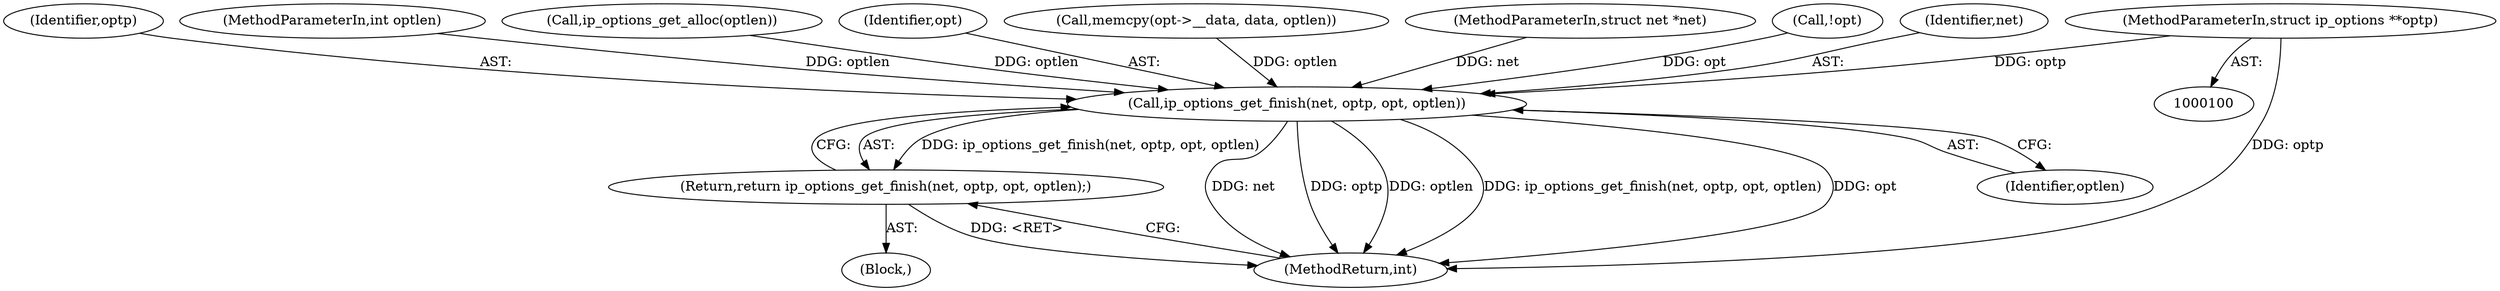 digraph "0_linux_f6d8bd051c391c1c0458a30b2a7abcd939329259_17@pointer" {
"1000102" [label="(MethodParameterIn,struct ip_options **optp)"];
"1000126" [label="(Call,ip_options_get_finish(net, optp, opt, optlen))"];
"1000125" [label="(Return,return ip_options_get_finish(net, optp, opt, optlen);)"];
"1000128" [label="(Identifier,optp)"];
"1000131" [label="(MethodReturn,int)"];
"1000102" [label="(MethodParameterIn,struct ip_options **optp)"];
"1000104" [label="(MethodParameterIn,int optlen)"];
"1000109" [label="(Call,ip_options_get_alloc(optlen))"];
"1000129" [label="(Identifier,opt)"];
"1000125" [label="(Return,return ip_options_get_finish(net, optp, opt, optlen);)"];
"1000119" [label="(Call,memcpy(opt->__data, data, optlen))"];
"1000101" [label="(MethodParameterIn,struct net *net)"];
"1000112" [label="(Call,!opt)"];
"1000130" [label="(Identifier,optlen)"];
"1000126" [label="(Call,ip_options_get_finish(net, optp, opt, optlen))"];
"1000105" [label="(Block,)"];
"1000127" [label="(Identifier,net)"];
"1000102" -> "1000100"  [label="AST: "];
"1000102" -> "1000131"  [label="DDG: optp"];
"1000102" -> "1000126"  [label="DDG: optp"];
"1000126" -> "1000125"  [label="AST: "];
"1000126" -> "1000130"  [label="CFG: "];
"1000127" -> "1000126"  [label="AST: "];
"1000128" -> "1000126"  [label="AST: "];
"1000129" -> "1000126"  [label="AST: "];
"1000130" -> "1000126"  [label="AST: "];
"1000125" -> "1000126"  [label="CFG: "];
"1000126" -> "1000131"  [label="DDG: net"];
"1000126" -> "1000131"  [label="DDG: optp"];
"1000126" -> "1000131"  [label="DDG: optlen"];
"1000126" -> "1000131"  [label="DDG: ip_options_get_finish(net, optp, opt, optlen)"];
"1000126" -> "1000131"  [label="DDG: opt"];
"1000126" -> "1000125"  [label="DDG: ip_options_get_finish(net, optp, opt, optlen)"];
"1000101" -> "1000126"  [label="DDG: net"];
"1000112" -> "1000126"  [label="DDG: opt"];
"1000109" -> "1000126"  [label="DDG: optlen"];
"1000119" -> "1000126"  [label="DDG: optlen"];
"1000104" -> "1000126"  [label="DDG: optlen"];
"1000125" -> "1000105"  [label="AST: "];
"1000131" -> "1000125"  [label="CFG: "];
"1000125" -> "1000131"  [label="DDG: <RET>"];
}
